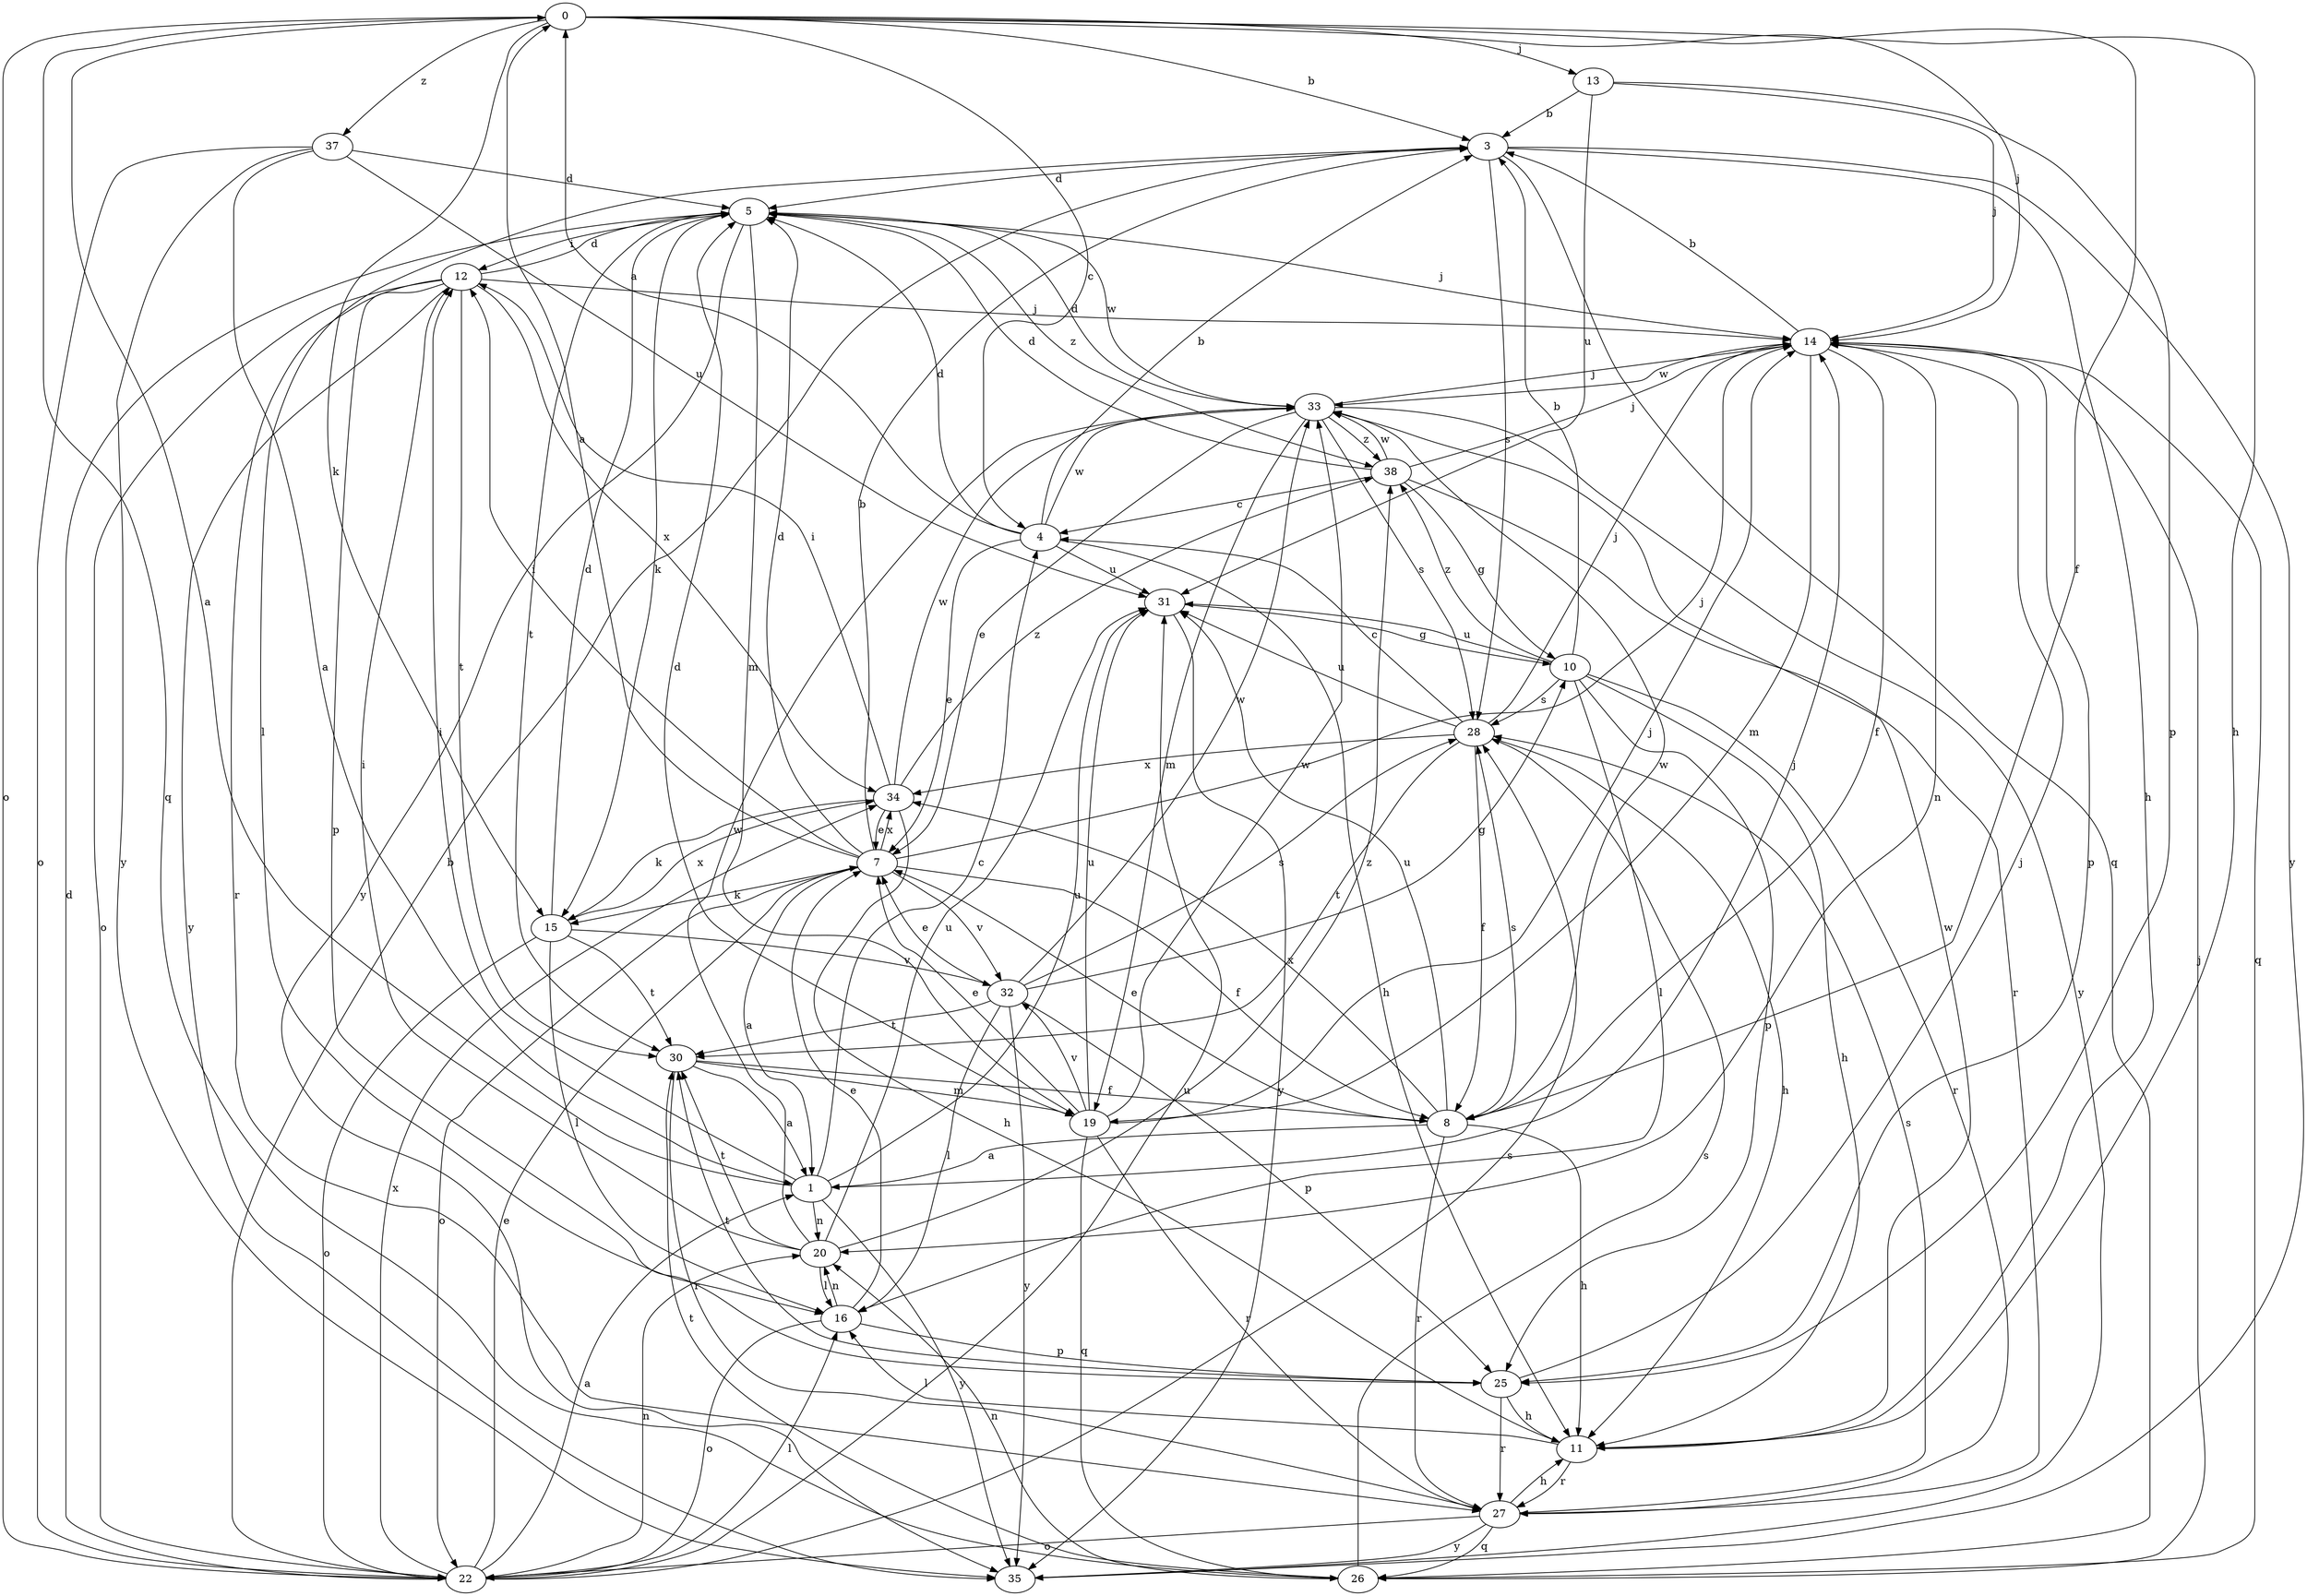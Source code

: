 strict digraph  {
0;
1;
3;
4;
5;
7;
8;
10;
11;
12;
13;
14;
15;
16;
19;
20;
22;
25;
26;
27;
28;
30;
31;
32;
33;
34;
35;
37;
38;
0 -> 3  [label=b];
0 -> 4  [label=c];
0 -> 8  [label=f];
0 -> 11  [label=h];
0 -> 13  [label=j];
0 -> 14  [label=j];
0 -> 15  [label=k];
0 -> 22  [label=o];
0 -> 26  [label=q];
0 -> 37  [label=z];
1 -> 0  [label=a];
1 -> 4  [label=c];
1 -> 12  [label=i];
1 -> 14  [label=j];
1 -> 20  [label=n];
1 -> 31  [label=u];
1 -> 35  [label=y];
3 -> 5  [label=d];
3 -> 11  [label=h];
3 -> 16  [label=l];
3 -> 26  [label=q];
3 -> 28  [label=s];
3 -> 35  [label=y];
4 -> 0  [label=a];
4 -> 3  [label=b];
4 -> 5  [label=d];
4 -> 7  [label=e];
4 -> 11  [label=h];
4 -> 31  [label=u];
4 -> 33  [label=w];
5 -> 12  [label=i];
5 -> 14  [label=j];
5 -> 15  [label=k];
5 -> 19  [label=m];
5 -> 30  [label=t];
5 -> 33  [label=w];
5 -> 35  [label=y];
5 -> 38  [label=z];
7 -> 0  [label=a];
7 -> 1  [label=a];
7 -> 3  [label=b];
7 -> 5  [label=d];
7 -> 8  [label=f];
7 -> 12  [label=i];
7 -> 14  [label=j];
7 -> 15  [label=k];
7 -> 22  [label=o];
7 -> 32  [label=v];
7 -> 34  [label=x];
8 -> 1  [label=a];
8 -> 7  [label=e];
8 -> 11  [label=h];
8 -> 27  [label=r];
8 -> 28  [label=s];
8 -> 31  [label=u];
8 -> 33  [label=w];
8 -> 34  [label=x];
10 -> 3  [label=b];
10 -> 11  [label=h];
10 -> 16  [label=l];
10 -> 25  [label=p];
10 -> 27  [label=r];
10 -> 28  [label=s];
10 -> 31  [label=u];
10 -> 38  [label=z];
11 -> 16  [label=l];
11 -> 27  [label=r];
11 -> 33  [label=w];
12 -> 5  [label=d];
12 -> 14  [label=j];
12 -> 22  [label=o];
12 -> 25  [label=p];
12 -> 27  [label=r];
12 -> 30  [label=t];
12 -> 34  [label=x];
12 -> 35  [label=y];
13 -> 3  [label=b];
13 -> 14  [label=j];
13 -> 25  [label=p];
13 -> 31  [label=u];
14 -> 3  [label=b];
14 -> 8  [label=f];
14 -> 19  [label=m];
14 -> 20  [label=n];
14 -> 25  [label=p];
14 -> 26  [label=q];
14 -> 33  [label=w];
15 -> 5  [label=d];
15 -> 16  [label=l];
15 -> 22  [label=o];
15 -> 30  [label=t];
15 -> 32  [label=v];
15 -> 34  [label=x];
16 -> 7  [label=e];
16 -> 20  [label=n];
16 -> 22  [label=o];
16 -> 25  [label=p];
19 -> 5  [label=d];
19 -> 7  [label=e];
19 -> 14  [label=j];
19 -> 26  [label=q];
19 -> 27  [label=r];
19 -> 31  [label=u];
19 -> 32  [label=v];
19 -> 33  [label=w];
20 -> 12  [label=i];
20 -> 16  [label=l];
20 -> 30  [label=t];
20 -> 31  [label=u];
20 -> 33  [label=w];
20 -> 38  [label=z];
22 -> 1  [label=a];
22 -> 3  [label=b];
22 -> 5  [label=d];
22 -> 7  [label=e];
22 -> 16  [label=l];
22 -> 20  [label=n];
22 -> 28  [label=s];
22 -> 31  [label=u];
22 -> 34  [label=x];
25 -> 11  [label=h];
25 -> 14  [label=j];
25 -> 27  [label=r];
25 -> 30  [label=t];
26 -> 14  [label=j];
26 -> 20  [label=n];
26 -> 28  [label=s];
26 -> 30  [label=t];
27 -> 11  [label=h];
27 -> 22  [label=o];
27 -> 26  [label=q];
27 -> 28  [label=s];
27 -> 35  [label=y];
28 -> 4  [label=c];
28 -> 8  [label=f];
28 -> 11  [label=h];
28 -> 14  [label=j];
28 -> 30  [label=t];
28 -> 31  [label=u];
28 -> 34  [label=x];
30 -> 1  [label=a];
30 -> 8  [label=f];
30 -> 19  [label=m];
30 -> 27  [label=r];
31 -> 10  [label=g];
31 -> 35  [label=y];
32 -> 7  [label=e];
32 -> 10  [label=g];
32 -> 16  [label=l];
32 -> 25  [label=p];
32 -> 28  [label=s];
32 -> 30  [label=t];
32 -> 33  [label=w];
32 -> 35  [label=y];
33 -> 5  [label=d];
33 -> 7  [label=e];
33 -> 14  [label=j];
33 -> 19  [label=m];
33 -> 28  [label=s];
33 -> 35  [label=y];
33 -> 38  [label=z];
34 -> 7  [label=e];
34 -> 11  [label=h];
34 -> 12  [label=i];
34 -> 15  [label=k];
34 -> 33  [label=w];
34 -> 38  [label=z];
37 -> 1  [label=a];
37 -> 5  [label=d];
37 -> 22  [label=o];
37 -> 31  [label=u];
37 -> 35  [label=y];
38 -> 4  [label=c];
38 -> 5  [label=d];
38 -> 10  [label=g];
38 -> 14  [label=j];
38 -> 27  [label=r];
38 -> 33  [label=w];
}

